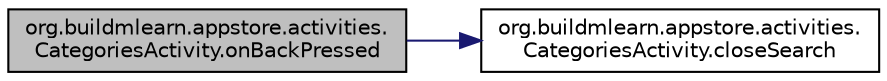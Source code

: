 digraph "org.buildmlearn.appstore.activities.CategoriesActivity.onBackPressed"
{
 // INTERACTIVE_SVG=YES
  bgcolor="transparent";
  edge [fontname="Helvetica",fontsize="10",labelfontname="Helvetica",labelfontsize="10"];
  node [fontname="Helvetica",fontsize="10",shape=record];
  rankdir="LR";
  Node1 [label="org.buildmlearn.appstore.activities.\lCategoriesActivity.onBackPressed",height=0.2,width=0.4,color="black", fillcolor="grey75", style="filled", fontcolor="black"];
  Node1 -> Node2 [color="midnightblue",fontsize="10",style="solid",fontname="Helvetica"];
  Node2 [label="org.buildmlearn.appstore.activities.\lCategoriesActivity.closeSearch",height=0.2,width=0.4,color="black",URL="$d6/d69/classorg_1_1buildmlearn_1_1appstore_1_1activities_1_1_categories_activity.html#ad5feda8baa86efb06548383e14e941de",tooltip="This method is called from the Navigation Activity. "];
}
